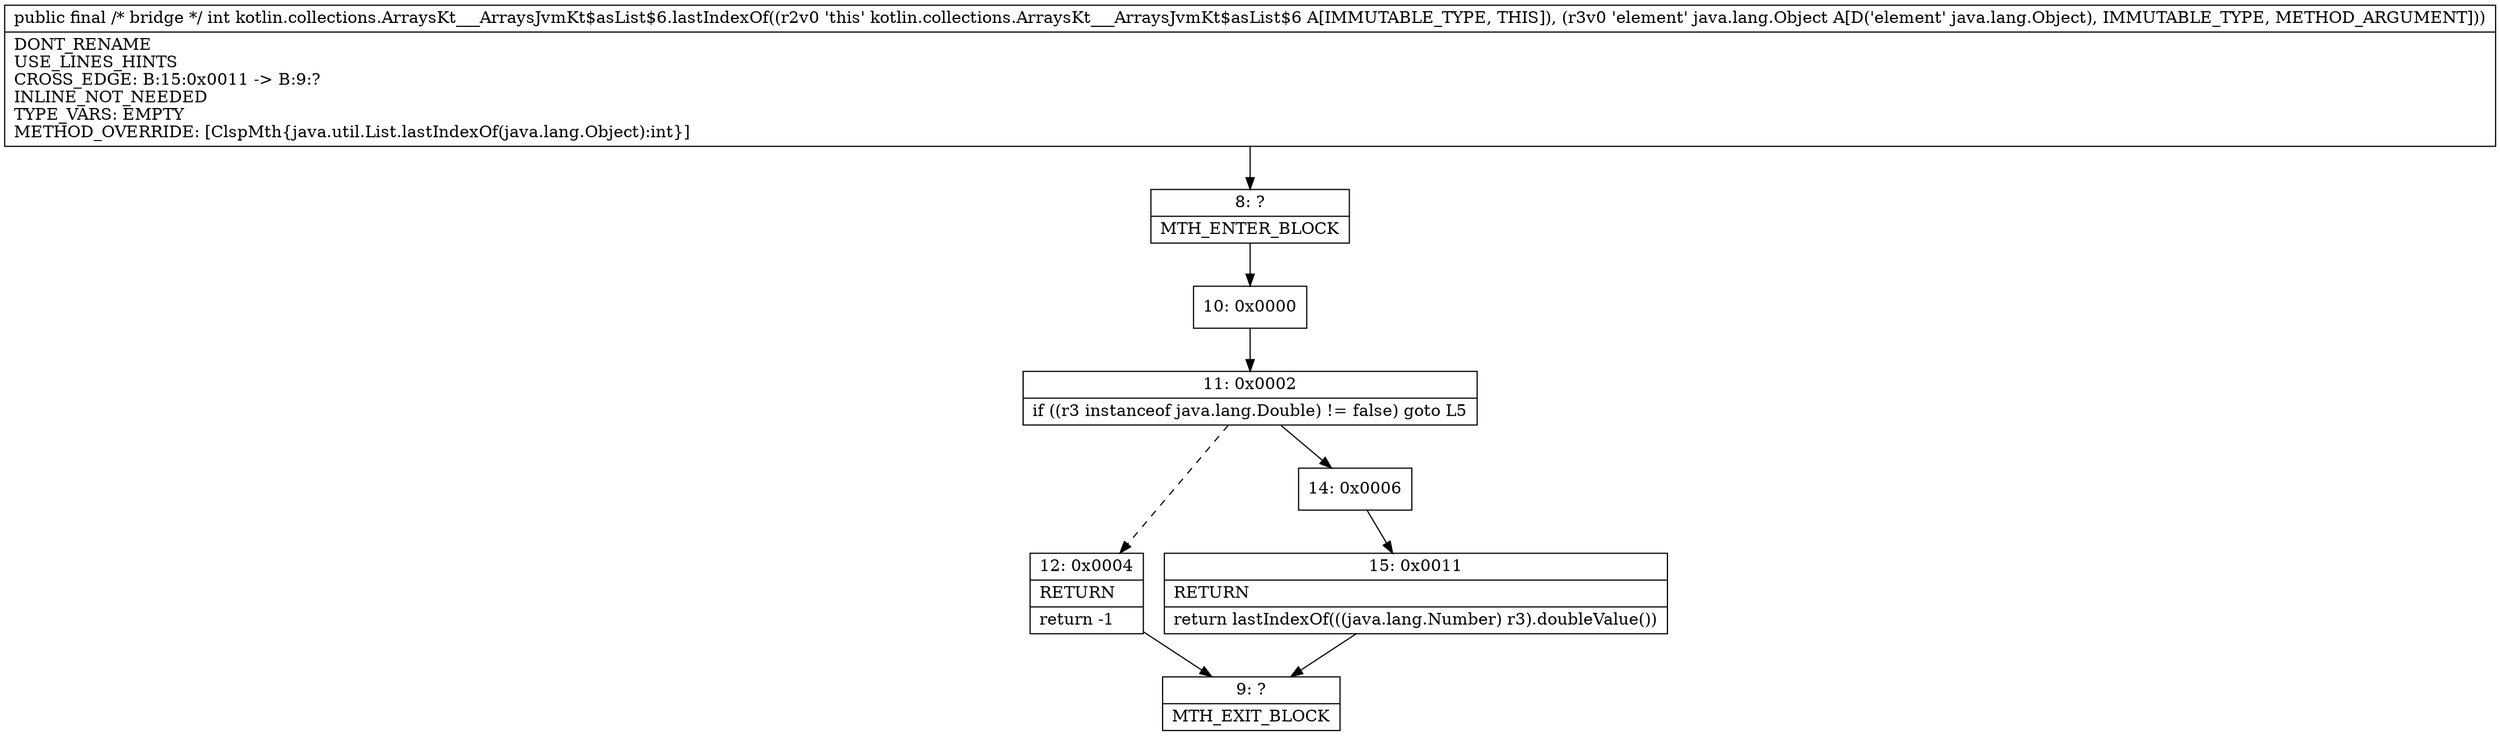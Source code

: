 digraph "CFG forkotlin.collections.ArraysKt___ArraysJvmKt$asList$6.lastIndexOf(Ljava\/lang\/Object;)I" {
Node_8 [shape=record,label="{8\:\ ?|MTH_ENTER_BLOCK\l}"];
Node_10 [shape=record,label="{10\:\ 0x0000}"];
Node_11 [shape=record,label="{11\:\ 0x0002|if ((r3 instanceof java.lang.Double) != false) goto L5\l}"];
Node_12 [shape=record,label="{12\:\ 0x0004|RETURN\l|return \-1\l}"];
Node_9 [shape=record,label="{9\:\ ?|MTH_EXIT_BLOCK\l}"];
Node_14 [shape=record,label="{14\:\ 0x0006}"];
Node_15 [shape=record,label="{15\:\ 0x0011|RETURN\l|return lastIndexOf(((java.lang.Number) r3).doubleValue())\l}"];
MethodNode[shape=record,label="{public final \/* bridge *\/ int kotlin.collections.ArraysKt___ArraysJvmKt$asList$6.lastIndexOf((r2v0 'this' kotlin.collections.ArraysKt___ArraysJvmKt$asList$6 A[IMMUTABLE_TYPE, THIS]), (r3v0 'element' java.lang.Object A[D('element' java.lang.Object), IMMUTABLE_TYPE, METHOD_ARGUMENT]))  | DONT_RENAME\lUSE_LINES_HINTS\lCROSS_EDGE: B:15:0x0011 \-\> B:9:?\lINLINE_NOT_NEEDED\lTYPE_VARS: EMPTY\lMETHOD_OVERRIDE: [ClspMth\{java.util.List.lastIndexOf(java.lang.Object):int\}]\l}"];
MethodNode -> Node_8;Node_8 -> Node_10;
Node_10 -> Node_11;
Node_11 -> Node_12[style=dashed];
Node_11 -> Node_14;
Node_12 -> Node_9;
Node_14 -> Node_15;
Node_15 -> Node_9;
}

